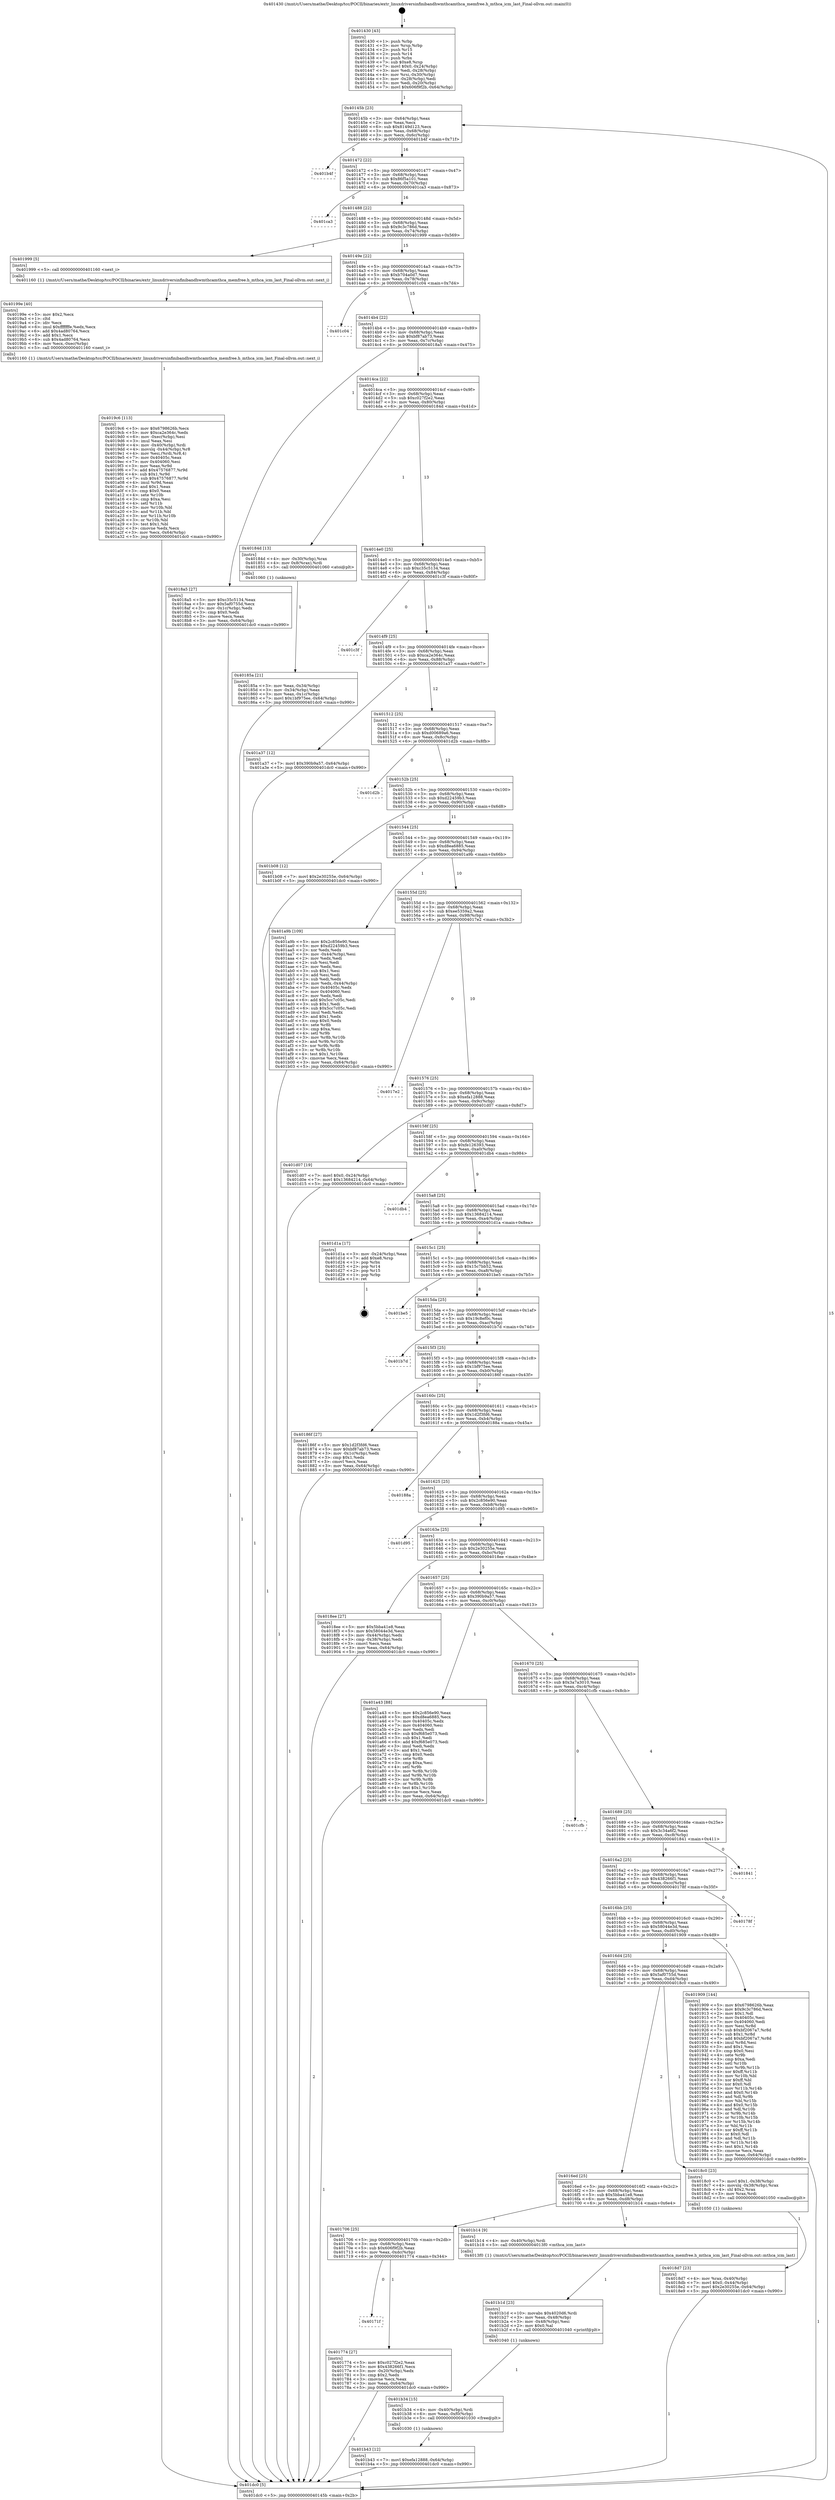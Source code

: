 digraph "0x401430" {
  label = "0x401430 (/mnt/c/Users/mathe/Desktop/tcc/POCII/binaries/extr_linuxdriversinfinibandhwmthcamthca_memfree.h_mthca_icm_last_Final-ollvm.out::main(0))"
  labelloc = "t"
  node[shape=record]

  Entry [label="",width=0.3,height=0.3,shape=circle,fillcolor=black,style=filled]
  "0x40145b" [label="{
     0x40145b [23]\l
     | [instrs]\l
     &nbsp;&nbsp;0x40145b \<+3\>: mov -0x64(%rbp),%eax\l
     &nbsp;&nbsp;0x40145e \<+2\>: mov %eax,%ecx\l
     &nbsp;&nbsp;0x401460 \<+6\>: sub $0x8149d123,%ecx\l
     &nbsp;&nbsp;0x401466 \<+3\>: mov %eax,-0x68(%rbp)\l
     &nbsp;&nbsp;0x401469 \<+3\>: mov %ecx,-0x6c(%rbp)\l
     &nbsp;&nbsp;0x40146c \<+6\>: je 0000000000401b4f \<main+0x71f\>\l
  }"]
  "0x401b4f" [label="{
     0x401b4f\l
  }", style=dashed]
  "0x401472" [label="{
     0x401472 [22]\l
     | [instrs]\l
     &nbsp;&nbsp;0x401472 \<+5\>: jmp 0000000000401477 \<main+0x47\>\l
     &nbsp;&nbsp;0x401477 \<+3\>: mov -0x68(%rbp),%eax\l
     &nbsp;&nbsp;0x40147a \<+5\>: sub $0x86f5a101,%eax\l
     &nbsp;&nbsp;0x40147f \<+3\>: mov %eax,-0x70(%rbp)\l
     &nbsp;&nbsp;0x401482 \<+6\>: je 0000000000401ca3 \<main+0x873\>\l
  }"]
  Exit [label="",width=0.3,height=0.3,shape=circle,fillcolor=black,style=filled,peripheries=2]
  "0x401ca3" [label="{
     0x401ca3\l
  }", style=dashed]
  "0x401488" [label="{
     0x401488 [22]\l
     | [instrs]\l
     &nbsp;&nbsp;0x401488 \<+5\>: jmp 000000000040148d \<main+0x5d\>\l
     &nbsp;&nbsp;0x40148d \<+3\>: mov -0x68(%rbp),%eax\l
     &nbsp;&nbsp;0x401490 \<+5\>: sub $0x9c3c786d,%eax\l
     &nbsp;&nbsp;0x401495 \<+3\>: mov %eax,-0x74(%rbp)\l
     &nbsp;&nbsp;0x401498 \<+6\>: je 0000000000401999 \<main+0x569\>\l
  }"]
  "0x401b43" [label="{
     0x401b43 [12]\l
     | [instrs]\l
     &nbsp;&nbsp;0x401b43 \<+7\>: movl $0xefa12888,-0x64(%rbp)\l
     &nbsp;&nbsp;0x401b4a \<+5\>: jmp 0000000000401dc0 \<main+0x990\>\l
  }"]
  "0x401999" [label="{
     0x401999 [5]\l
     | [instrs]\l
     &nbsp;&nbsp;0x401999 \<+5\>: call 0000000000401160 \<next_i\>\l
     | [calls]\l
     &nbsp;&nbsp;0x401160 \{1\} (/mnt/c/Users/mathe/Desktop/tcc/POCII/binaries/extr_linuxdriversinfinibandhwmthcamthca_memfree.h_mthca_icm_last_Final-ollvm.out::next_i)\l
  }"]
  "0x40149e" [label="{
     0x40149e [22]\l
     | [instrs]\l
     &nbsp;&nbsp;0x40149e \<+5\>: jmp 00000000004014a3 \<main+0x73\>\l
     &nbsp;&nbsp;0x4014a3 \<+3\>: mov -0x68(%rbp),%eax\l
     &nbsp;&nbsp;0x4014a6 \<+5\>: sub $0xb704a0d7,%eax\l
     &nbsp;&nbsp;0x4014ab \<+3\>: mov %eax,-0x78(%rbp)\l
     &nbsp;&nbsp;0x4014ae \<+6\>: je 0000000000401c04 \<main+0x7d4\>\l
  }"]
  "0x401b34" [label="{
     0x401b34 [15]\l
     | [instrs]\l
     &nbsp;&nbsp;0x401b34 \<+4\>: mov -0x40(%rbp),%rdi\l
     &nbsp;&nbsp;0x401b38 \<+6\>: mov %eax,-0xf0(%rbp)\l
     &nbsp;&nbsp;0x401b3e \<+5\>: call 0000000000401030 \<free@plt\>\l
     | [calls]\l
     &nbsp;&nbsp;0x401030 \{1\} (unknown)\l
  }"]
  "0x401c04" [label="{
     0x401c04\l
  }", style=dashed]
  "0x4014b4" [label="{
     0x4014b4 [22]\l
     | [instrs]\l
     &nbsp;&nbsp;0x4014b4 \<+5\>: jmp 00000000004014b9 \<main+0x89\>\l
     &nbsp;&nbsp;0x4014b9 \<+3\>: mov -0x68(%rbp),%eax\l
     &nbsp;&nbsp;0x4014bc \<+5\>: sub $0xbf87ab73,%eax\l
     &nbsp;&nbsp;0x4014c1 \<+3\>: mov %eax,-0x7c(%rbp)\l
     &nbsp;&nbsp;0x4014c4 \<+6\>: je 00000000004018a5 \<main+0x475\>\l
  }"]
  "0x401b1d" [label="{
     0x401b1d [23]\l
     | [instrs]\l
     &nbsp;&nbsp;0x401b1d \<+10\>: movabs $0x4020d6,%rdi\l
     &nbsp;&nbsp;0x401b27 \<+3\>: mov %eax,-0x48(%rbp)\l
     &nbsp;&nbsp;0x401b2a \<+3\>: mov -0x48(%rbp),%esi\l
     &nbsp;&nbsp;0x401b2d \<+2\>: mov $0x0,%al\l
     &nbsp;&nbsp;0x401b2f \<+5\>: call 0000000000401040 \<printf@plt\>\l
     | [calls]\l
     &nbsp;&nbsp;0x401040 \{1\} (unknown)\l
  }"]
  "0x4018a5" [label="{
     0x4018a5 [27]\l
     | [instrs]\l
     &nbsp;&nbsp;0x4018a5 \<+5\>: mov $0xc35c5134,%eax\l
     &nbsp;&nbsp;0x4018aa \<+5\>: mov $0x5af0755d,%ecx\l
     &nbsp;&nbsp;0x4018af \<+3\>: mov -0x1c(%rbp),%edx\l
     &nbsp;&nbsp;0x4018b2 \<+3\>: cmp $0x0,%edx\l
     &nbsp;&nbsp;0x4018b5 \<+3\>: cmove %ecx,%eax\l
     &nbsp;&nbsp;0x4018b8 \<+3\>: mov %eax,-0x64(%rbp)\l
     &nbsp;&nbsp;0x4018bb \<+5\>: jmp 0000000000401dc0 \<main+0x990\>\l
  }"]
  "0x4014ca" [label="{
     0x4014ca [22]\l
     | [instrs]\l
     &nbsp;&nbsp;0x4014ca \<+5\>: jmp 00000000004014cf \<main+0x9f\>\l
     &nbsp;&nbsp;0x4014cf \<+3\>: mov -0x68(%rbp),%eax\l
     &nbsp;&nbsp;0x4014d2 \<+5\>: sub $0xc027f2e2,%eax\l
     &nbsp;&nbsp;0x4014d7 \<+3\>: mov %eax,-0x80(%rbp)\l
     &nbsp;&nbsp;0x4014da \<+6\>: je 000000000040184d \<main+0x41d\>\l
  }"]
  "0x4019c6" [label="{
     0x4019c6 [113]\l
     | [instrs]\l
     &nbsp;&nbsp;0x4019c6 \<+5\>: mov $0x6798626b,%ecx\l
     &nbsp;&nbsp;0x4019cb \<+5\>: mov $0xca2e364c,%edx\l
     &nbsp;&nbsp;0x4019d0 \<+6\>: mov -0xec(%rbp),%esi\l
     &nbsp;&nbsp;0x4019d6 \<+3\>: imul %eax,%esi\l
     &nbsp;&nbsp;0x4019d9 \<+4\>: mov -0x40(%rbp),%rdi\l
     &nbsp;&nbsp;0x4019dd \<+4\>: movslq -0x44(%rbp),%r8\l
     &nbsp;&nbsp;0x4019e1 \<+4\>: mov %esi,(%rdi,%r8,4)\l
     &nbsp;&nbsp;0x4019e5 \<+7\>: mov 0x40405c,%eax\l
     &nbsp;&nbsp;0x4019ec \<+7\>: mov 0x404060,%esi\l
     &nbsp;&nbsp;0x4019f3 \<+3\>: mov %eax,%r9d\l
     &nbsp;&nbsp;0x4019f6 \<+7\>: add $0x47576877,%r9d\l
     &nbsp;&nbsp;0x4019fd \<+4\>: sub $0x1,%r9d\l
     &nbsp;&nbsp;0x401a01 \<+7\>: sub $0x47576877,%r9d\l
     &nbsp;&nbsp;0x401a08 \<+4\>: imul %r9d,%eax\l
     &nbsp;&nbsp;0x401a0c \<+3\>: and $0x1,%eax\l
     &nbsp;&nbsp;0x401a0f \<+3\>: cmp $0x0,%eax\l
     &nbsp;&nbsp;0x401a12 \<+4\>: sete %r10b\l
     &nbsp;&nbsp;0x401a16 \<+3\>: cmp $0xa,%esi\l
     &nbsp;&nbsp;0x401a19 \<+4\>: setl %r11b\l
     &nbsp;&nbsp;0x401a1d \<+3\>: mov %r10b,%bl\l
     &nbsp;&nbsp;0x401a20 \<+3\>: and %r11b,%bl\l
     &nbsp;&nbsp;0x401a23 \<+3\>: xor %r11b,%r10b\l
     &nbsp;&nbsp;0x401a26 \<+3\>: or %r10b,%bl\l
     &nbsp;&nbsp;0x401a29 \<+3\>: test $0x1,%bl\l
     &nbsp;&nbsp;0x401a2c \<+3\>: cmovne %edx,%ecx\l
     &nbsp;&nbsp;0x401a2f \<+3\>: mov %ecx,-0x64(%rbp)\l
     &nbsp;&nbsp;0x401a32 \<+5\>: jmp 0000000000401dc0 \<main+0x990\>\l
  }"]
  "0x40184d" [label="{
     0x40184d [13]\l
     | [instrs]\l
     &nbsp;&nbsp;0x40184d \<+4\>: mov -0x30(%rbp),%rax\l
     &nbsp;&nbsp;0x401851 \<+4\>: mov 0x8(%rax),%rdi\l
     &nbsp;&nbsp;0x401855 \<+5\>: call 0000000000401060 \<atoi@plt\>\l
     | [calls]\l
     &nbsp;&nbsp;0x401060 \{1\} (unknown)\l
  }"]
  "0x4014e0" [label="{
     0x4014e0 [25]\l
     | [instrs]\l
     &nbsp;&nbsp;0x4014e0 \<+5\>: jmp 00000000004014e5 \<main+0xb5\>\l
     &nbsp;&nbsp;0x4014e5 \<+3\>: mov -0x68(%rbp),%eax\l
     &nbsp;&nbsp;0x4014e8 \<+5\>: sub $0xc35c5134,%eax\l
     &nbsp;&nbsp;0x4014ed \<+6\>: mov %eax,-0x84(%rbp)\l
     &nbsp;&nbsp;0x4014f3 \<+6\>: je 0000000000401c3f \<main+0x80f\>\l
  }"]
  "0x40199e" [label="{
     0x40199e [40]\l
     | [instrs]\l
     &nbsp;&nbsp;0x40199e \<+5\>: mov $0x2,%ecx\l
     &nbsp;&nbsp;0x4019a3 \<+1\>: cltd\l
     &nbsp;&nbsp;0x4019a4 \<+2\>: idiv %ecx\l
     &nbsp;&nbsp;0x4019a6 \<+6\>: imul $0xfffffffe,%edx,%ecx\l
     &nbsp;&nbsp;0x4019ac \<+6\>: add $0x4ad80764,%ecx\l
     &nbsp;&nbsp;0x4019b2 \<+3\>: add $0x1,%ecx\l
     &nbsp;&nbsp;0x4019b5 \<+6\>: sub $0x4ad80764,%ecx\l
     &nbsp;&nbsp;0x4019bb \<+6\>: mov %ecx,-0xec(%rbp)\l
     &nbsp;&nbsp;0x4019c1 \<+5\>: call 0000000000401160 \<next_i\>\l
     | [calls]\l
     &nbsp;&nbsp;0x401160 \{1\} (/mnt/c/Users/mathe/Desktop/tcc/POCII/binaries/extr_linuxdriversinfinibandhwmthcamthca_memfree.h_mthca_icm_last_Final-ollvm.out::next_i)\l
  }"]
  "0x401c3f" [label="{
     0x401c3f\l
  }", style=dashed]
  "0x4014f9" [label="{
     0x4014f9 [25]\l
     | [instrs]\l
     &nbsp;&nbsp;0x4014f9 \<+5\>: jmp 00000000004014fe \<main+0xce\>\l
     &nbsp;&nbsp;0x4014fe \<+3\>: mov -0x68(%rbp),%eax\l
     &nbsp;&nbsp;0x401501 \<+5\>: sub $0xca2e364c,%eax\l
     &nbsp;&nbsp;0x401506 \<+6\>: mov %eax,-0x88(%rbp)\l
     &nbsp;&nbsp;0x40150c \<+6\>: je 0000000000401a37 \<main+0x607\>\l
  }"]
  "0x4018d7" [label="{
     0x4018d7 [23]\l
     | [instrs]\l
     &nbsp;&nbsp;0x4018d7 \<+4\>: mov %rax,-0x40(%rbp)\l
     &nbsp;&nbsp;0x4018db \<+7\>: movl $0x0,-0x44(%rbp)\l
     &nbsp;&nbsp;0x4018e2 \<+7\>: movl $0x2e30255e,-0x64(%rbp)\l
     &nbsp;&nbsp;0x4018e9 \<+5\>: jmp 0000000000401dc0 \<main+0x990\>\l
  }"]
  "0x401a37" [label="{
     0x401a37 [12]\l
     | [instrs]\l
     &nbsp;&nbsp;0x401a37 \<+7\>: movl $0x390b9a57,-0x64(%rbp)\l
     &nbsp;&nbsp;0x401a3e \<+5\>: jmp 0000000000401dc0 \<main+0x990\>\l
  }"]
  "0x401512" [label="{
     0x401512 [25]\l
     | [instrs]\l
     &nbsp;&nbsp;0x401512 \<+5\>: jmp 0000000000401517 \<main+0xe7\>\l
     &nbsp;&nbsp;0x401517 \<+3\>: mov -0x68(%rbp),%eax\l
     &nbsp;&nbsp;0x40151a \<+5\>: sub $0xd00689a6,%eax\l
     &nbsp;&nbsp;0x40151f \<+6\>: mov %eax,-0x8c(%rbp)\l
     &nbsp;&nbsp;0x401525 \<+6\>: je 0000000000401d2b \<main+0x8fb\>\l
  }"]
  "0x40185a" [label="{
     0x40185a [21]\l
     | [instrs]\l
     &nbsp;&nbsp;0x40185a \<+3\>: mov %eax,-0x34(%rbp)\l
     &nbsp;&nbsp;0x40185d \<+3\>: mov -0x34(%rbp),%eax\l
     &nbsp;&nbsp;0x401860 \<+3\>: mov %eax,-0x1c(%rbp)\l
     &nbsp;&nbsp;0x401863 \<+7\>: movl $0x1bf975ee,-0x64(%rbp)\l
     &nbsp;&nbsp;0x40186a \<+5\>: jmp 0000000000401dc0 \<main+0x990\>\l
  }"]
  "0x401d2b" [label="{
     0x401d2b\l
  }", style=dashed]
  "0x40152b" [label="{
     0x40152b [25]\l
     | [instrs]\l
     &nbsp;&nbsp;0x40152b \<+5\>: jmp 0000000000401530 \<main+0x100\>\l
     &nbsp;&nbsp;0x401530 \<+3\>: mov -0x68(%rbp),%eax\l
     &nbsp;&nbsp;0x401533 \<+5\>: sub $0xd22459b3,%eax\l
     &nbsp;&nbsp;0x401538 \<+6\>: mov %eax,-0x90(%rbp)\l
     &nbsp;&nbsp;0x40153e \<+6\>: je 0000000000401b08 \<main+0x6d8\>\l
  }"]
  "0x401430" [label="{
     0x401430 [43]\l
     | [instrs]\l
     &nbsp;&nbsp;0x401430 \<+1\>: push %rbp\l
     &nbsp;&nbsp;0x401431 \<+3\>: mov %rsp,%rbp\l
     &nbsp;&nbsp;0x401434 \<+2\>: push %r15\l
     &nbsp;&nbsp;0x401436 \<+2\>: push %r14\l
     &nbsp;&nbsp;0x401438 \<+1\>: push %rbx\l
     &nbsp;&nbsp;0x401439 \<+7\>: sub $0xe8,%rsp\l
     &nbsp;&nbsp;0x401440 \<+7\>: movl $0x0,-0x24(%rbp)\l
     &nbsp;&nbsp;0x401447 \<+3\>: mov %edi,-0x28(%rbp)\l
     &nbsp;&nbsp;0x40144a \<+4\>: mov %rsi,-0x30(%rbp)\l
     &nbsp;&nbsp;0x40144e \<+3\>: mov -0x28(%rbp),%edi\l
     &nbsp;&nbsp;0x401451 \<+3\>: mov %edi,-0x20(%rbp)\l
     &nbsp;&nbsp;0x401454 \<+7\>: movl $0x606f9f2b,-0x64(%rbp)\l
  }"]
  "0x401b08" [label="{
     0x401b08 [12]\l
     | [instrs]\l
     &nbsp;&nbsp;0x401b08 \<+7\>: movl $0x2e30255e,-0x64(%rbp)\l
     &nbsp;&nbsp;0x401b0f \<+5\>: jmp 0000000000401dc0 \<main+0x990\>\l
  }"]
  "0x401544" [label="{
     0x401544 [25]\l
     | [instrs]\l
     &nbsp;&nbsp;0x401544 \<+5\>: jmp 0000000000401549 \<main+0x119\>\l
     &nbsp;&nbsp;0x401549 \<+3\>: mov -0x68(%rbp),%eax\l
     &nbsp;&nbsp;0x40154c \<+5\>: sub $0xd8ea6885,%eax\l
     &nbsp;&nbsp;0x401551 \<+6\>: mov %eax,-0x94(%rbp)\l
     &nbsp;&nbsp;0x401557 \<+6\>: je 0000000000401a9b \<main+0x66b\>\l
  }"]
  "0x401dc0" [label="{
     0x401dc0 [5]\l
     | [instrs]\l
     &nbsp;&nbsp;0x401dc0 \<+5\>: jmp 000000000040145b \<main+0x2b\>\l
  }"]
  "0x401a9b" [label="{
     0x401a9b [109]\l
     | [instrs]\l
     &nbsp;&nbsp;0x401a9b \<+5\>: mov $0x2c856e90,%eax\l
     &nbsp;&nbsp;0x401aa0 \<+5\>: mov $0xd22459b3,%ecx\l
     &nbsp;&nbsp;0x401aa5 \<+2\>: xor %edx,%edx\l
     &nbsp;&nbsp;0x401aa7 \<+3\>: mov -0x44(%rbp),%esi\l
     &nbsp;&nbsp;0x401aaa \<+2\>: mov %edx,%edi\l
     &nbsp;&nbsp;0x401aac \<+2\>: sub %esi,%edi\l
     &nbsp;&nbsp;0x401aae \<+2\>: mov %edx,%esi\l
     &nbsp;&nbsp;0x401ab0 \<+3\>: sub $0x1,%esi\l
     &nbsp;&nbsp;0x401ab3 \<+2\>: add %esi,%edi\l
     &nbsp;&nbsp;0x401ab5 \<+2\>: sub %edi,%edx\l
     &nbsp;&nbsp;0x401ab7 \<+3\>: mov %edx,-0x44(%rbp)\l
     &nbsp;&nbsp;0x401aba \<+7\>: mov 0x40405c,%edx\l
     &nbsp;&nbsp;0x401ac1 \<+7\>: mov 0x404060,%esi\l
     &nbsp;&nbsp;0x401ac8 \<+2\>: mov %edx,%edi\l
     &nbsp;&nbsp;0x401aca \<+6\>: add $0x5cc7c05c,%edi\l
     &nbsp;&nbsp;0x401ad0 \<+3\>: sub $0x1,%edi\l
     &nbsp;&nbsp;0x401ad3 \<+6\>: sub $0x5cc7c05c,%edi\l
     &nbsp;&nbsp;0x401ad9 \<+3\>: imul %edi,%edx\l
     &nbsp;&nbsp;0x401adc \<+3\>: and $0x1,%edx\l
     &nbsp;&nbsp;0x401adf \<+3\>: cmp $0x0,%edx\l
     &nbsp;&nbsp;0x401ae2 \<+4\>: sete %r8b\l
     &nbsp;&nbsp;0x401ae6 \<+3\>: cmp $0xa,%esi\l
     &nbsp;&nbsp;0x401ae9 \<+4\>: setl %r9b\l
     &nbsp;&nbsp;0x401aed \<+3\>: mov %r8b,%r10b\l
     &nbsp;&nbsp;0x401af0 \<+3\>: and %r9b,%r10b\l
     &nbsp;&nbsp;0x401af3 \<+3\>: xor %r9b,%r8b\l
     &nbsp;&nbsp;0x401af6 \<+3\>: or %r8b,%r10b\l
     &nbsp;&nbsp;0x401af9 \<+4\>: test $0x1,%r10b\l
     &nbsp;&nbsp;0x401afd \<+3\>: cmovne %ecx,%eax\l
     &nbsp;&nbsp;0x401b00 \<+3\>: mov %eax,-0x64(%rbp)\l
     &nbsp;&nbsp;0x401b03 \<+5\>: jmp 0000000000401dc0 \<main+0x990\>\l
  }"]
  "0x40155d" [label="{
     0x40155d [25]\l
     | [instrs]\l
     &nbsp;&nbsp;0x40155d \<+5\>: jmp 0000000000401562 \<main+0x132\>\l
     &nbsp;&nbsp;0x401562 \<+3\>: mov -0x68(%rbp),%eax\l
     &nbsp;&nbsp;0x401565 \<+5\>: sub $0xee5359a2,%eax\l
     &nbsp;&nbsp;0x40156a \<+6\>: mov %eax,-0x98(%rbp)\l
     &nbsp;&nbsp;0x401570 \<+6\>: je 00000000004017e2 \<main+0x3b2\>\l
  }"]
  "0x40171f" [label="{
     0x40171f\l
  }", style=dashed]
  "0x4017e2" [label="{
     0x4017e2\l
  }", style=dashed]
  "0x401576" [label="{
     0x401576 [25]\l
     | [instrs]\l
     &nbsp;&nbsp;0x401576 \<+5\>: jmp 000000000040157b \<main+0x14b\>\l
     &nbsp;&nbsp;0x40157b \<+3\>: mov -0x68(%rbp),%eax\l
     &nbsp;&nbsp;0x40157e \<+5\>: sub $0xefa12888,%eax\l
     &nbsp;&nbsp;0x401583 \<+6\>: mov %eax,-0x9c(%rbp)\l
     &nbsp;&nbsp;0x401589 \<+6\>: je 0000000000401d07 \<main+0x8d7\>\l
  }"]
  "0x401774" [label="{
     0x401774 [27]\l
     | [instrs]\l
     &nbsp;&nbsp;0x401774 \<+5\>: mov $0xc027f2e2,%eax\l
     &nbsp;&nbsp;0x401779 \<+5\>: mov $0x438266f1,%ecx\l
     &nbsp;&nbsp;0x40177e \<+3\>: mov -0x20(%rbp),%edx\l
     &nbsp;&nbsp;0x401781 \<+3\>: cmp $0x2,%edx\l
     &nbsp;&nbsp;0x401784 \<+3\>: cmovne %ecx,%eax\l
     &nbsp;&nbsp;0x401787 \<+3\>: mov %eax,-0x64(%rbp)\l
     &nbsp;&nbsp;0x40178a \<+5\>: jmp 0000000000401dc0 \<main+0x990\>\l
  }"]
  "0x401d07" [label="{
     0x401d07 [19]\l
     | [instrs]\l
     &nbsp;&nbsp;0x401d07 \<+7\>: movl $0x0,-0x24(%rbp)\l
     &nbsp;&nbsp;0x401d0e \<+7\>: movl $0x13684214,-0x64(%rbp)\l
     &nbsp;&nbsp;0x401d15 \<+5\>: jmp 0000000000401dc0 \<main+0x990\>\l
  }"]
  "0x40158f" [label="{
     0x40158f [25]\l
     | [instrs]\l
     &nbsp;&nbsp;0x40158f \<+5\>: jmp 0000000000401594 \<main+0x164\>\l
     &nbsp;&nbsp;0x401594 \<+3\>: mov -0x68(%rbp),%eax\l
     &nbsp;&nbsp;0x401597 \<+5\>: sub $0xfe126393,%eax\l
     &nbsp;&nbsp;0x40159c \<+6\>: mov %eax,-0xa0(%rbp)\l
     &nbsp;&nbsp;0x4015a2 \<+6\>: je 0000000000401db4 \<main+0x984\>\l
  }"]
  "0x401706" [label="{
     0x401706 [25]\l
     | [instrs]\l
     &nbsp;&nbsp;0x401706 \<+5\>: jmp 000000000040170b \<main+0x2db\>\l
     &nbsp;&nbsp;0x40170b \<+3\>: mov -0x68(%rbp),%eax\l
     &nbsp;&nbsp;0x40170e \<+5\>: sub $0x606f9f2b,%eax\l
     &nbsp;&nbsp;0x401713 \<+6\>: mov %eax,-0xdc(%rbp)\l
     &nbsp;&nbsp;0x401719 \<+6\>: je 0000000000401774 \<main+0x344\>\l
  }"]
  "0x401db4" [label="{
     0x401db4\l
  }", style=dashed]
  "0x4015a8" [label="{
     0x4015a8 [25]\l
     | [instrs]\l
     &nbsp;&nbsp;0x4015a8 \<+5\>: jmp 00000000004015ad \<main+0x17d\>\l
     &nbsp;&nbsp;0x4015ad \<+3\>: mov -0x68(%rbp),%eax\l
     &nbsp;&nbsp;0x4015b0 \<+5\>: sub $0x13684214,%eax\l
     &nbsp;&nbsp;0x4015b5 \<+6\>: mov %eax,-0xa4(%rbp)\l
     &nbsp;&nbsp;0x4015bb \<+6\>: je 0000000000401d1a \<main+0x8ea\>\l
  }"]
  "0x401b14" [label="{
     0x401b14 [9]\l
     | [instrs]\l
     &nbsp;&nbsp;0x401b14 \<+4\>: mov -0x40(%rbp),%rdi\l
     &nbsp;&nbsp;0x401b18 \<+5\>: call 00000000004013f0 \<mthca_icm_last\>\l
     | [calls]\l
     &nbsp;&nbsp;0x4013f0 \{1\} (/mnt/c/Users/mathe/Desktop/tcc/POCII/binaries/extr_linuxdriversinfinibandhwmthcamthca_memfree.h_mthca_icm_last_Final-ollvm.out::mthca_icm_last)\l
  }"]
  "0x401d1a" [label="{
     0x401d1a [17]\l
     | [instrs]\l
     &nbsp;&nbsp;0x401d1a \<+3\>: mov -0x24(%rbp),%eax\l
     &nbsp;&nbsp;0x401d1d \<+7\>: add $0xe8,%rsp\l
     &nbsp;&nbsp;0x401d24 \<+1\>: pop %rbx\l
     &nbsp;&nbsp;0x401d25 \<+2\>: pop %r14\l
     &nbsp;&nbsp;0x401d27 \<+2\>: pop %r15\l
     &nbsp;&nbsp;0x401d29 \<+1\>: pop %rbp\l
     &nbsp;&nbsp;0x401d2a \<+1\>: ret\l
  }"]
  "0x4015c1" [label="{
     0x4015c1 [25]\l
     | [instrs]\l
     &nbsp;&nbsp;0x4015c1 \<+5\>: jmp 00000000004015c6 \<main+0x196\>\l
     &nbsp;&nbsp;0x4015c6 \<+3\>: mov -0x68(%rbp),%eax\l
     &nbsp;&nbsp;0x4015c9 \<+5\>: sub $0x15c7bb52,%eax\l
     &nbsp;&nbsp;0x4015ce \<+6\>: mov %eax,-0xa8(%rbp)\l
     &nbsp;&nbsp;0x4015d4 \<+6\>: je 0000000000401be5 \<main+0x7b5\>\l
  }"]
  "0x4016ed" [label="{
     0x4016ed [25]\l
     | [instrs]\l
     &nbsp;&nbsp;0x4016ed \<+5\>: jmp 00000000004016f2 \<main+0x2c2\>\l
     &nbsp;&nbsp;0x4016f2 \<+3\>: mov -0x68(%rbp),%eax\l
     &nbsp;&nbsp;0x4016f5 \<+5\>: sub $0x5bba41e8,%eax\l
     &nbsp;&nbsp;0x4016fa \<+6\>: mov %eax,-0xd8(%rbp)\l
     &nbsp;&nbsp;0x401700 \<+6\>: je 0000000000401b14 \<main+0x6e4\>\l
  }"]
  "0x401be5" [label="{
     0x401be5\l
  }", style=dashed]
  "0x4015da" [label="{
     0x4015da [25]\l
     | [instrs]\l
     &nbsp;&nbsp;0x4015da \<+5\>: jmp 00000000004015df \<main+0x1af\>\l
     &nbsp;&nbsp;0x4015df \<+3\>: mov -0x68(%rbp),%eax\l
     &nbsp;&nbsp;0x4015e2 \<+5\>: sub $0x19c8ef0c,%eax\l
     &nbsp;&nbsp;0x4015e7 \<+6\>: mov %eax,-0xac(%rbp)\l
     &nbsp;&nbsp;0x4015ed \<+6\>: je 0000000000401b7d \<main+0x74d\>\l
  }"]
  "0x4018c0" [label="{
     0x4018c0 [23]\l
     | [instrs]\l
     &nbsp;&nbsp;0x4018c0 \<+7\>: movl $0x1,-0x38(%rbp)\l
     &nbsp;&nbsp;0x4018c7 \<+4\>: movslq -0x38(%rbp),%rax\l
     &nbsp;&nbsp;0x4018cb \<+4\>: shl $0x2,%rax\l
     &nbsp;&nbsp;0x4018cf \<+3\>: mov %rax,%rdi\l
     &nbsp;&nbsp;0x4018d2 \<+5\>: call 0000000000401050 \<malloc@plt\>\l
     | [calls]\l
     &nbsp;&nbsp;0x401050 \{1\} (unknown)\l
  }"]
  "0x401b7d" [label="{
     0x401b7d\l
  }", style=dashed]
  "0x4015f3" [label="{
     0x4015f3 [25]\l
     | [instrs]\l
     &nbsp;&nbsp;0x4015f3 \<+5\>: jmp 00000000004015f8 \<main+0x1c8\>\l
     &nbsp;&nbsp;0x4015f8 \<+3\>: mov -0x68(%rbp),%eax\l
     &nbsp;&nbsp;0x4015fb \<+5\>: sub $0x1bf975ee,%eax\l
     &nbsp;&nbsp;0x401600 \<+6\>: mov %eax,-0xb0(%rbp)\l
     &nbsp;&nbsp;0x401606 \<+6\>: je 000000000040186f \<main+0x43f\>\l
  }"]
  "0x4016d4" [label="{
     0x4016d4 [25]\l
     | [instrs]\l
     &nbsp;&nbsp;0x4016d4 \<+5\>: jmp 00000000004016d9 \<main+0x2a9\>\l
     &nbsp;&nbsp;0x4016d9 \<+3\>: mov -0x68(%rbp),%eax\l
     &nbsp;&nbsp;0x4016dc \<+5\>: sub $0x5af0755d,%eax\l
     &nbsp;&nbsp;0x4016e1 \<+6\>: mov %eax,-0xd4(%rbp)\l
     &nbsp;&nbsp;0x4016e7 \<+6\>: je 00000000004018c0 \<main+0x490\>\l
  }"]
  "0x40186f" [label="{
     0x40186f [27]\l
     | [instrs]\l
     &nbsp;&nbsp;0x40186f \<+5\>: mov $0x1d2f3fd6,%eax\l
     &nbsp;&nbsp;0x401874 \<+5\>: mov $0xbf87ab73,%ecx\l
     &nbsp;&nbsp;0x401879 \<+3\>: mov -0x1c(%rbp),%edx\l
     &nbsp;&nbsp;0x40187c \<+3\>: cmp $0x1,%edx\l
     &nbsp;&nbsp;0x40187f \<+3\>: cmovl %ecx,%eax\l
     &nbsp;&nbsp;0x401882 \<+3\>: mov %eax,-0x64(%rbp)\l
     &nbsp;&nbsp;0x401885 \<+5\>: jmp 0000000000401dc0 \<main+0x990\>\l
  }"]
  "0x40160c" [label="{
     0x40160c [25]\l
     | [instrs]\l
     &nbsp;&nbsp;0x40160c \<+5\>: jmp 0000000000401611 \<main+0x1e1\>\l
     &nbsp;&nbsp;0x401611 \<+3\>: mov -0x68(%rbp),%eax\l
     &nbsp;&nbsp;0x401614 \<+5\>: sub $0x1d2f3fd6,%eax\l
     &nbsp;&nbsp;0x401619 \<+6\>: mov %eax,-0xb4(%rbp)\l
     &nbsp;&nbsp;0x40161f \<+6\>: je 000000000040188a \<main+0x45a\>\l
  }"]
  "0x401909" [label="{
     0x401909 [144]\l
     | [instrs]\l
     &nbsp;&nbsp;0x401909 \<+5\>: mov $0x6798626b,%eax\l
     &nbsp;&nbsp;0x40190e \<+5\>: mov $0x9c3c786d,%ecx\l
     &nbsp;&nbsp;0x401913 \<+2\>: mov $0x1,%dl\l
     &nbsp;&nbsp;0x401915 \<+7\>: mov 0x40405c,%esi\l
     &nbsp;&nbsp;0x40191c \<+7\>: mov 0x404060,%edi\l
     &nbsp;&nbsp;0x401923 \<+3\>: mov %esi,%r8d\l
     &nbsp;&nbsp;0x401926 \<+7\>: sub $0xbf2067a7,%r8d\l
     &nbsp;&nbsp;0x40192d \<+4\>: sub $0x1,%r8d\l
     &nbsp;&nbsp;0x401931 \<+7\>: add $0xbf2067a7,%r8d\l
     &nbsp;&nbsp;0x401938 \<+4\>: imul %r8d,%esi\l
     &nbsp;&nbsp;0x40193c \<+3\>: and $0x1,%esi\l
     &nbsp;&nbsp;0x40193f \<+3\>: cmp $0x0,%esi\l
     &nbsp;&nbsp;0x401942 \<+4\>: sete %r9b\l
     &nbsp;&nbsp;0x401946 \<+3\>: cmp $0xa,%edi\l
     &nbsp;&nbsp;0x401949 \<+4\>: setl %r10b\l
     &nbsp;&nbsp;0x40194d \<+3\>: mov %r9b,%r11b\l
     &nbsp;&nbsp;0x401950 \<+4\>: xor $0xff,%r11b\l
     &nbsp;&nbsp;0x401954 \<+3\>: mov %r10b,%bl\l
     &nbsp;&nbsp;0x401957 \<+3\>: xor $0xff,%bl\l
     &nbsp;&nbsp;0x40195a \<+3\>: xor $0x0,%dl\l
     &nbsp;&nbsp;0x40195d \<+3\>: mov %r11b,%r14b\l
     &nbsp;&nbsp;0x401960 \<+4\>: and $0x0,%r14b\l
     &nbsp;&nbsp;0x401964 \<+3\>: and %dl,%r9b\l
     &nbsp;&nbsp;0x401967 \<+3\>: mov %bl,%r15b\l
     &nbsp;&nbsp;0x40196a \<+4\>: and $0x0,%r15b\l
     &nbsp;&nbsp;0x40196e \<+3\>: and %dl,%r10b\l
     &nbsp;&nbsp;0x401971 \<+3\>: or %r9b,%r14b\l
     &nbsp;&nbsp;0x401974 \<+3\>: or %r10b,%r15b\l
     &nbsp;&nbsp;0x401977 \<+3\>: xor %r15b,%r14b\l
     &nbsp;&nbsp;0x40197a \<+3\>: or %bl,%r11b\l
     &nbsp;&nbsp;0x40197d \<+4\>: xor $0xff,%r11b\l
     &nbsp;&nbsp;0x401981 \<+3\>: or $0x0,%dl\l
     &nbsp;&nbsp;0x401984 \<+3\>: and %dl,%r11b\l
     &nbsp;&nbsp;0x401987 \<+3\>: or %r11b,%r14b\l
     &nbsp;&nbsp;0x40198a \<+4\>: test $0x1,%r14b\l
     &nbsp;&nbsp;0x40198e \<+3\>: cmovne %ecx,%eax\l
     &nbsp;&nbsp;0x401991 \<+3\>: mov %eax,-0x64(%rbp)\l
     &nbsp;&nbsp;0x401994 \<+5\>: jmp 0000000000401dc0 \<main+0x990\>\l
  }"]
  "0x40188a" [label="{
     0x40188a\l
  }", style=dashed]
  "0x401625" [label="{
     0x401625 [25]\l
     | [instrs]\l
     &nbsp;&nbsp;0x401625 \<+5\>: jmp 000000000040162a \<main+0x1fa\>\l
     &nbsp;&nbsp;0x40162a \<+3\>: mov -0x68(%rbp),%eax\l
     &nbsp;&nbsp;0x40162d \<+5\>: sub $0x2c856e90,%eax\l
     &nbsp;&nbsp;0x401632 \<+6\>: mov %eax,-0xb8(%rbp)\l
     &nbsp;&nbsp;0x401638 \<+6\>: je 0000000000401d95 \<main+0x965\>\l
  }"]
  "0x4016bb" [label="{
     0x4016bb [25]\l
     | [instrs]\l
     &nbsp;&nbsp;0x4016bb \<+5\>: jmp 00000000004016c0 \<main+0x290\>\l
     &nbsp;&nbsp;0x4016c0 \<+3\>: mov -0x68(%rbp),%eax\l
     &nbsp;&nbsp;0x4016c3 \<+5\>: sub $0x58044e3d,%eax\l
     &nbsp;&nbsp;0x4016c8 \<+6\>: mov %eax,-0xd0(%rbp)\l
     &nbsp;&nbsp;0x4016ce \<+6\>: je 0000000000401909 \<main+0x4d9\>\l
  }"]
  "0x401d95" [label="{
     0x401d95\l
  }", style=dashed]
  "0x40163e" [label="{
     0x40163e [25]\l
     | [instrs]\l
     &nbsp;&nbsp;0x40163e \<+5\>: jmp 0000000000401643 \<main+0x213\>\l
     &nbsp;&nbsp;0x401643 \<+3\>: mov -0x68(%rbp),%eax\l
     &nbsp;&nbsp;0x401646 \<+5\>: sub $0x2e30255e,%eax\l
     &nbsp;&nbsp;0x40164b \<+6\>: mov %eax,-0xbc(%rbp)\l
     &nbsp;&nbsp;0x401651 \<+6\>: je 00000000004018ee \<main+0x4be\>\l
  }"]
  "0x40178f" [label="{
     0x40178f\l
  }", style=dashed]
  "0x4018ee" [label="{
     0x4018ee [27]\l
     | [instrs]\l
     &nbsp;&nbsp;0x4018ee \<+5\>: mov $0x5bba41e8,%eax\l
     &nbsp;&nbsp;0x4018f3 \<+5\>: mov $0x58044e3d,%ecx\l
     &nbsp;&nbsp;0x4018f8 \<+3\>: mov -0x44(%rbp),%edx\l
     &nbsp;&nbsp;0x4018fb \<+3\>: cmp -0x38(%rbp),%edx\l
     &nbsp;&nbsp;0x4018fe \<+3\>: cmovl %ecx,%eax\l
     &nbsp;&nbsp;0x401901 \<+3\>: mov %eax,-0x64(%rbp)\l
     &nbsp;&nbsp;0x401904 \<+5\>: jmp 0000000000401dc0 \<main+0x990\>\l
  }"]
  "0x401657" [label="{
     0x401657 [25]\l
     | [instrs]\l
     &nbsp;&nbsp;0x401657 \<+5\>: jmp 000000000040165c \<main+0x22c\>\l
     &nbsp;&nbsp;0x40165c \<+3\>: mov -0x68(%rbp),%eax\l
     &nbsp;&nbsp;0x40165f \<+5\>: sub $0x390b9a57,%eax\l
     &nbsp;&nbsp;0x401664 \<+6\>: mov %eax,-0xc0(%rbp)\l
     &nbsp;&nbsp;0x40166a \<+6\>: je 0000000000401a43 \<main+0x613\>\l
  }"]
  "0x4016a2" [label="{
     0x4016a2 [25]\l
     | [instrs]\l
     &nbsp;&nbsp;0x4016a2 \<+5\>: jmp 00000000004016a7 \<main+0x277\>\l
     &nbsp;&nbsp;0x4016a7 \<+3\>: mov -0x68(%rbp),%eax\l
     &nbsp;&nbsp;0x4016aa \<+5\>: sub $0x438266f1,%eax\l
     &nbsp;&nbsp;0x4016af \<+6\>: mov %eax,-0xcc(%rbp)\l
     &nbsp;&nbsp;0x4016b5 \<+6\>: je 000000000040178f \<main+0x35f\>\l
  }"]
  "0x401a43" [label="{
     0x401a43 [88]\l
     | [instrs]\l
     &nbsp;&nbsp;0x401a43 \<+5\>: mov $0x2c856e90,%eax\l
     &nbsp;&nbsp;0x401a48 \<+5\>: mov $0xd8ea6885,%ecx\l
     &nbsp;&nbsp;0x401a4d \<+7\>: mov 0x40405c,%edx\l
     &nbsp;&nbsp;0x401a54 \<+7\>: mov 0x404060,%esi\l
     &nbsp;&nbsp;0x401a5b \<+2\>: mov %edx,%edi\l
     &nbsp;&nbsp;0x401a5d \<+6\>: sub $0xf685e073,%edi\l
     &nbsp;&nbsp;0x401a63 \<+3\>: sub $0x1,%edi\l
     &nbsp;&nbsp;0x401a66 \<+6\>: add $0xf685e073,%edi\l
     &nbsp;&nbsp;0x401a6c \<+3\>: imul %edi,%edx\l
     &nbsp;&nbsp;0x401a6f \<+3\>: and $0x1,%edx\l
     &nbsp;&nbsp;0x401a72 \<+3\>: cmp $0x0,%edx\l
     &nbsp;&nbsp;0x401a75 \<+4\>: sete %r8b\l
     &nbsp;&nbsp;0x401a79 \<+3\>: cmp $0xa,%esi\l
     &nbsp;&nbsp;0x401a7c \<+4\>: setl %r9b\l
     &nbsp;&nbsp;0x401a80 \<+3\>: mov %r8b,%r10b\l
     &nbsp;&nbsp;0x401a83 \<+3\>: and %r9b,%r10b\l
     &nbsp;&nbsp;0x401a86 \<+3\>: xor %r9b,%r8b\l
     &nbsp;&nbsp;0x401a89 \<+3\>: or %r8b,%r10b\l
     &nbsp;&nbsp;0x401a8c \<+4\>: test $0x1,%r10b\l
     &nbsp;&nbsp;0x401a90 \<+3\>: cmovne %ecx,%eax\l
     &nbsp;&nbsp;0x401a93 \<+3\>: mov %eax,-0x64(%rbp)\l
     &nbsp;&nbsp;0x401a96 \<+5\>: jmp 0000000000401dc0 \<main+0x990\>\l
  }"]
  "0x401670" [label="{
     0x401670 [25]\l
     | [instrs]\l
     &nbsp;&nbsp;0x401670 \<+5\>: jmp 0000000000401675 \<main+0x245\>\l
     &nbsp;&nbsp;0x401675 \<+3\>: mov -0x68(%rbp),%eax\l
     &nbsp;&nbsp;0x401678 \<+5\>: sub $0x3a7a3010,%eax\l
     &nbsp;&nbsp;0x40167d \<+6\>: mov %eax,-0xc4(%rbp)\l
     &nbsp;&nbsp;0x401683 \<+6\>: je 0000000000401cfb \<main+0x8cb\>\l
  }"]
  "0x401841" [label="{
     0x401841\l
  }", style=dashed]
  "0x401cfb" [label="{
     0x401cfb\l
  }", style=dashed]
  "0x401689" [label="{
     0x401689 [25]\l
     | [instrs]\l
     &nbsp;&nbsp;0x401689 \<+5\>: jmp 000000000040168e \<main+0x25e\>\l
     &nbsp;&nbsp;0x40168e \<+3\>: mov -0x68(%rbp),%eax\l
     &nbsp;&nbsp;0x401691 \<+5\>: sub $0x3c34a6f2,%eax\l
     &nbsp;&nbsp;0x401696 \<+6\>: mov %eax,-0xc8(%rbp)\l
     &nbsp;&nbsp;0x40169c \<+6\>: je 0000000000401841 \<main+0x411\>\l
  }"]
  Entry -> "0x401430" [label=" 1"]
  "0x40145b" -> "0x401b4f" [label=" 0"]
  "0x40145b" -> "0x401472" [label=" 16"]
  "0x401d1a" -> Exit [label=" 1"]
  "0x401472" -> "0x401ca3" [label=" 0"]
  "0x401472" -> "0x401488" [label=" 16"]
  "0x401d07" -> "0x401dc0" [label=" 1"]
  "0x401488" -> "0x401999" [label=" 1"]
  "0x401488" -> "0x40149e" [label=" 15"]
  "0x401b43" -> "0x401dc0" [label=" 1"]
  "0x40149e" -> "0x401c04" [label=" 0"]
  "0x40149e" -> "0x4014b4" [label=" 15"]
  "0x401b34" -> "0x401b43" [label=" 1"]
  "0x4014b4" -> "0x4018a5" [label=" 1"]
  "0x4014b4" -> "0x4014ca" [label=" 14"]
  "0x401b1d" -> "0x401b34" [label=" 1"]
  "0x4014ca" -> "0x40184d" [label=" 1"]
  "0x4014ca" -> "0x4014e0" [label=" 13"]
  "0x401b14" -> "0x401b1d" [label=" 1"]
  "0x4014e0" -> "0x401c3f" [label=" 0"]
  "0x4014e0" -> "0x4014f9" [label=" 13"]
  "0x401b08" -> "0x401dc0" [label=" 1"]
  "0x4014f9" -> "0x401a37" [label=" 1"]
  "0x4014f9" -> "0x401512" [label=" 12"]
  "0x401a9b" -> "0x401dc0" [label=" 1"]
  "0x401512" -> "0x401d2b" [label=" 0"]
  "0x401512" -> "0x40152b" [label=" 12"]
  "0x401a43" -> "0x401dc0" [label=" 1"]
  "0x40152b" -> "0x401b08" [label=" 1"]
  "0x40152b" -> "0x401544" [label=" 11"]
  "0x401a37" -> "0x401dc0" [label=" 1"]
  "0x401544" -> "0x401a9b" [label=" 1"]
  "0x401544" -> "0x40155d" [label=" 10"]
  "0x4019c6" -> "0x401dc0" [label=" 1"]
  "0x40155d" -> "0x4017e2" [label=" 0"]
  "0x40155d" -> "0x401576" [label=" 10"]
  "0x40199e" -> "0x4019c6" [label=" 1"]
  "0x401576" -> "0x401d07" [label=" 1"]
  "0x401576" -> "0x40158f" [label=" 9"]
  "0x401999" -> "0x40199e" [label=" 1"]
  "0x40158f" -> "0x401db4" [label=" 0"]
  "0x40158f" -> "0x4015a8" [label=" 9"]
  "0x4018ee" -> "0x401dc0" [label=" 2"]
  "0x4015a8" -> "0x401d1a" [label=" 1"]
  "0x4015a8" -> "0x4015c1" [label=" 8"]
  "0x4018d7" -> "0x401dc0" [label=" 1"]
  "0x4015c1" -> "0x401be5" [label=" 0"]
  "0x4015c1" -> "0x4015da" [label=" 8"]
  "0x4018a5" -> "0x401dc0" [label=" 1"]
  "0x4015da" -> "0x401b7d" [label=" 0"]
  "0x4015da" -> "0x4015f3" [label=" 8"]
  "0x40186f" -> "0x401dc0" [label=" 1"]
  "0x4015f3" -> "0x40186f" [label=" 1"]
  "0x4015f3" -> "0x40160c" [label=" 7"]
  "0x40184d" -> "0x40185a" [label=" 1"]
  "0x40160c" -> "0x40188a" [label=" 0"]
  "0x40160c" -> "0x401625" [label=" 7"]
  "0x401dc0" -> "0x40145b" [label=" 15"]
  "0x401625" -> "0x401d95" [label=" 0"]
  "0x401625" -> "0x40163e" [label=" 7"]
  "0x401774" -> "0x401dc0" [label=" 1"]
  "0x40163e" -> "0x4018ee" [label=" 2"]
  "0x40163e" -> "0x401657" [label=" 5"]
  "0x401706" -> "0x40171f" [label=" 0"]
  "0x401657" -> "0x401a43" [label=" 1"]
  "0x401657" -> "0x401670" [label=" 4"]
  "0x401909" -> "0x401dc0" [label=" 1"]
  "0x401670" -> "0x401cfb" [label=" 0"]
  "0x401670" -> "0x401689" [label=" 4"]
  "0x4016ed" -> "0x401706" [label=" 1"]
  "0x401689" -> "0x401841" [label=" 0"]
  "0x401689" -> "0x4016a2" [label=" 4"]
  "0x401706" -> "0x401774" [label=" 1"]
  "0x4016a2" -> "0x40178f" [label=" 0"]
  "0x4016a2" -> "0x4016bb" [label=" 4"]
  "0x401430" -> "0x40145b" [label=" 1"]
  "0x4016bb" -> "0x401909" [label=" 1"]
  "0x4016bb" -> "0x4016d4" [label=" 3"]
  "0x40185a" -> "0x401dc0" [label=" 1"]
  "0x4016d4" -> "0x4018c0" [label=" 1"]
  "0x4016d4" -> "0x4016ed" [label=" 2"]
  "0x4018c0" -> "0x4018d7" [label=" 1"]
  "0x4016ed" -> "0x401b14" [label=" 1"]
}
